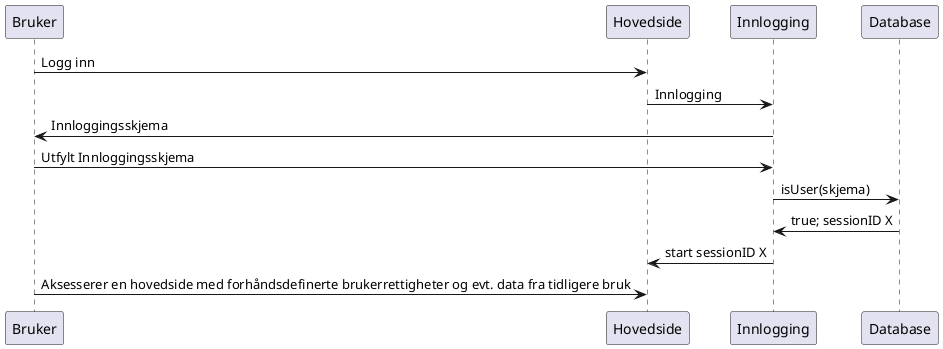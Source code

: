 @startuml
Bruker -> Hovedside: Logg inn
Hovedside -> Innlogging: Innlogging
Innlogging -> Bruker: Innloggingsskjema
Bruker -> Innlogging: Utfylt Innloggingsskjema
Innlogging -> Database: isUser(skjema)
Database -> Innlogging: true; sessionID X
Innlogging -> Hovedside: start sessionID X
Bruker -> Hovedside: Aksesserer en hovedside med forhåndsdefinerte brukerrettigheter og evt. data fra tidligere bruk
@enduml